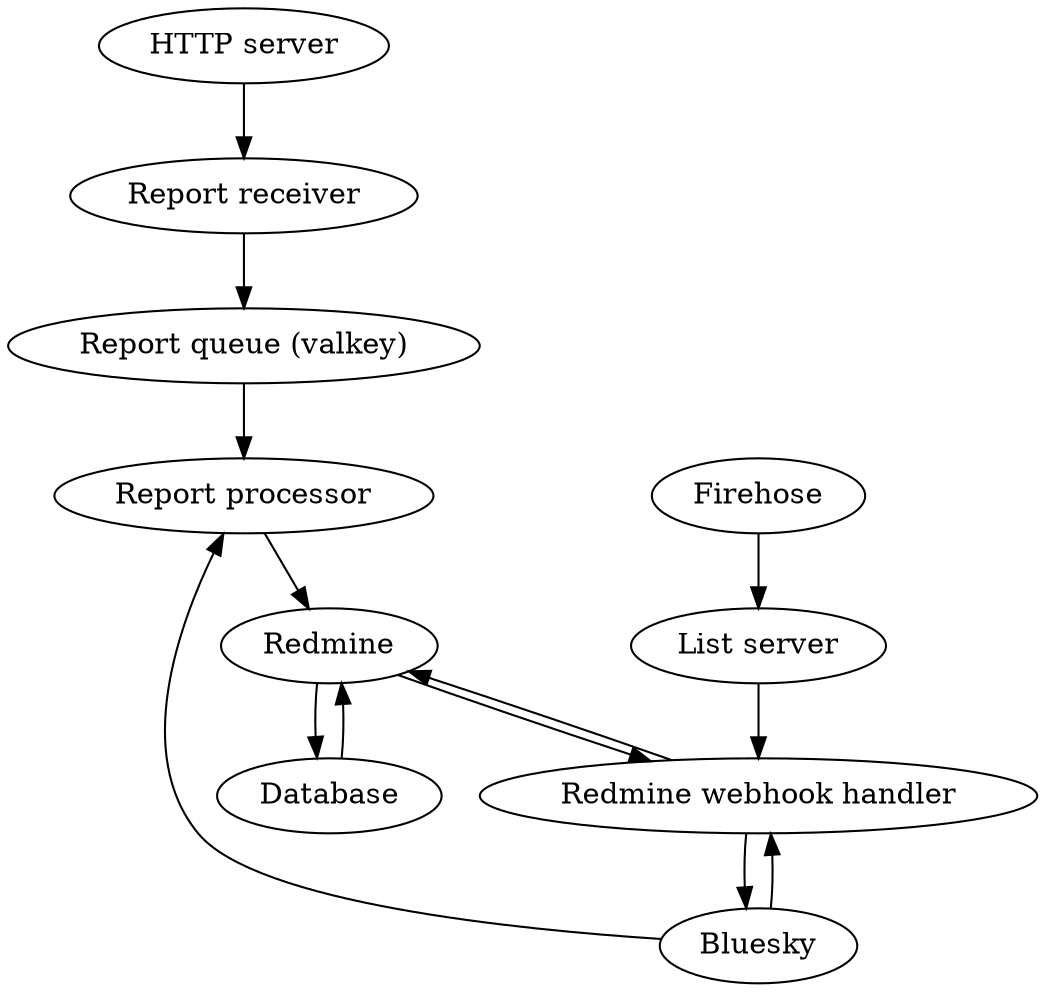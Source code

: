 digraph diagram {
  http [label="HTTP server"];
  report_receiver [label="Report receiver"];
  redmine [label="Redmine"];
  report_queue [label="Report queue (valkey)"];
  report_processor [label="Report processor"];
  listserver [label="List server"];
  redmine_handler [label="Redmine webhook handler"];
  postgres [label="Database"];
  firehose [label="Firehose"];
  bluesky [label="Bluesky"];

  http -> report_receiver -> report_queue -> report_processor -> redmine;
  firehose -> listserver -> redmine_handler;
  redmine -> postgres -> redmine;
  redmine_handler -> redmine -> redmine_handler;

  bluesky -> redmine_handler -> bluesky;
  bluesky -> report_processor;
}
